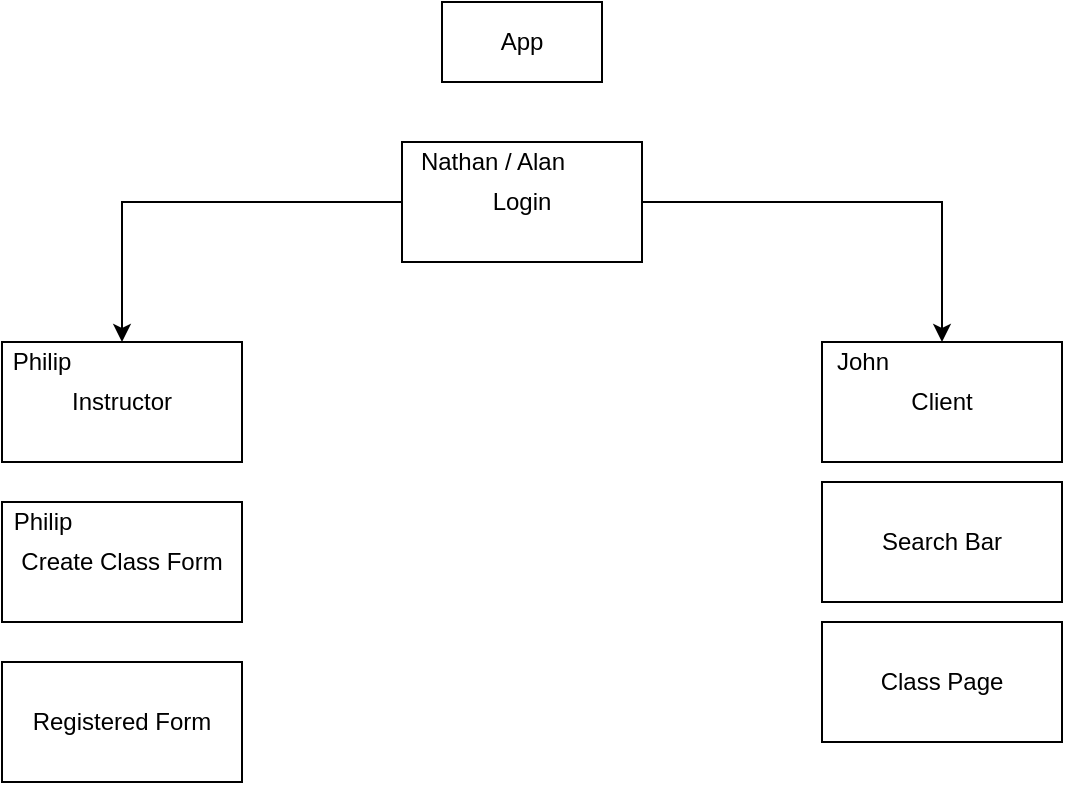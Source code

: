 <mxfile version="14.7.4" type="embed"><diagram id="OMjEp7ZkKIiIPjmKSi8p" name="Page-1"><mxGraphModel dx="889" dy="385" grid="1" gridSize="10" guides="1" tooltips="1" connect="1" arrows="1" fold="1" page="1" pageScale="1" pageWidth="850" pageHeight="1100" math="0" shadow="0"><root><mxCell id="0"/><mxCell id="1" parent="0"/><mxCell id="2" value="App&lt;br&gt;" style="whiteSpace=wrap;html=1;" parent="1" vertex="1"><mxGeometry x="350" y="50" width="80" height="40" as="geometry"/></mxCell><mxCell id="10" style="edgeStyle=orthogonalEdgeStyle;rounded=0;orthogonalLoop=1;jettySize=auto;html=1;exitX=0;exitY=0.5;exitDx=0;exitDy=0;entryX=0.5;entryY=0;entryDx=0;entryDy=0;" parent="1" source="3" target="4" edge="1"><mxGeometry relative="1" as="geometry"/></mxCell><mxCell id="11" style="edgeStyle=orthogonalEdgeStyle;rounded=0;orthogonalLoop=1;jettySize=auto;html=1;entryX=0.5;entryY=0;entryDx=0;entryDy=0;" parent="1" source="3" target="5" edge="1"><mxGeometry relative="1" as="geometry"/></mxCell><mxCell id="3" value="Login&lt;br&gt;" style="whiteSpace=wrap;html=1;" parent="1" vertex="1"><mxGeometry x="330" y="120" width="120" height="60" as="geometry"/></mxCell><mxCell id="4" value="Instructor&lt;br&gt;" style="whiteSpace=wrap;html=1;" parent="1" vertex="1"><mxGeometry x="130" y="220" width="120" height="60" as="geometry"/></mxCell><mxCell id="5" value="Client&lt;br&gt;" style="whiteSpace=wrap;html=1;" parent="1" vertex="1"><mxGeometry x="540" y="220" width="120" height="60" as="geometry"/></mxCell><mxCell id="6" value="Create Class Form&lt;br&gt;" style="whiteSpace=wrap;html=1;" parent="1" vertex="1"><mxGeometry x="130" y="300" width="120" height="60" as="geometry"/></mxCell><mxCell id="7" value="Class Page" style="whiteSpace=wrap;html=1;" parent="1" vertex="1"><mxGeometry x="540" y="360" width="120" height="60" as="geometry"/></mxCell><mxCell id="8" value="Search Bar&lt;br&gt;" style="whiteSpace=wrap;html=1;" parent="1" vertex="1"><mxGeometry x="540" y="290" width="120" height="60" as="geometry"/></mxCell><mxCell id="9" value="Registered Form&lt;br&gt;" style="whiteSpace=wrap;html=1;" parent="1" vertex="1"><mxGeometry x="130" y="380" width="120" height="60" as="geometry"/></mxCell><mxCell id="12" value="Nathan / Alan" style="text;html=1;resizable=0;autosize=1;align=center;verticalAlign=middle;points=[];fillColor=none;strokeColor=none;rounded=0;" parent="1" vertex="1"><mxGeometry x="330" y="120" width="90" height="20" as="geometry"/></mxCell><mxCell id="13" value="Philip" style="text;html=1;resizable=0;autosize=1;align=center;verticalAlign=middle;points=[];fillColor=none;strokeColor=none;rounded=0;" parent="1" vertex="1"><mxGeometry x="130" y="300" width="40" height="20" as="geometry"/></mxCell><mxCell id="14" value="John&lt;br&gt;" style="text;html=1;resizable=0;autosize=1;align=center;verticalAlign=middle;points=[];fillColor=none;strokeColor=none;rounded=0;" parent="1" vertex="1"><mxGeometry x="540" y="220" width="40" height="20" as="geometry"/></mxCell><mxCell id="17" value="Philip" style="text;html=1;strokeColor=none;fillColor=none;align=center;verticalAlign=middle;whiteSpace=wrap;rounded=0;" vertex="1" parent="1"><mxGeometry x="130" y="220" width="40" height="20" as="geometry"/></mxCell></root></mxGraphModel></diagram></mxfile>